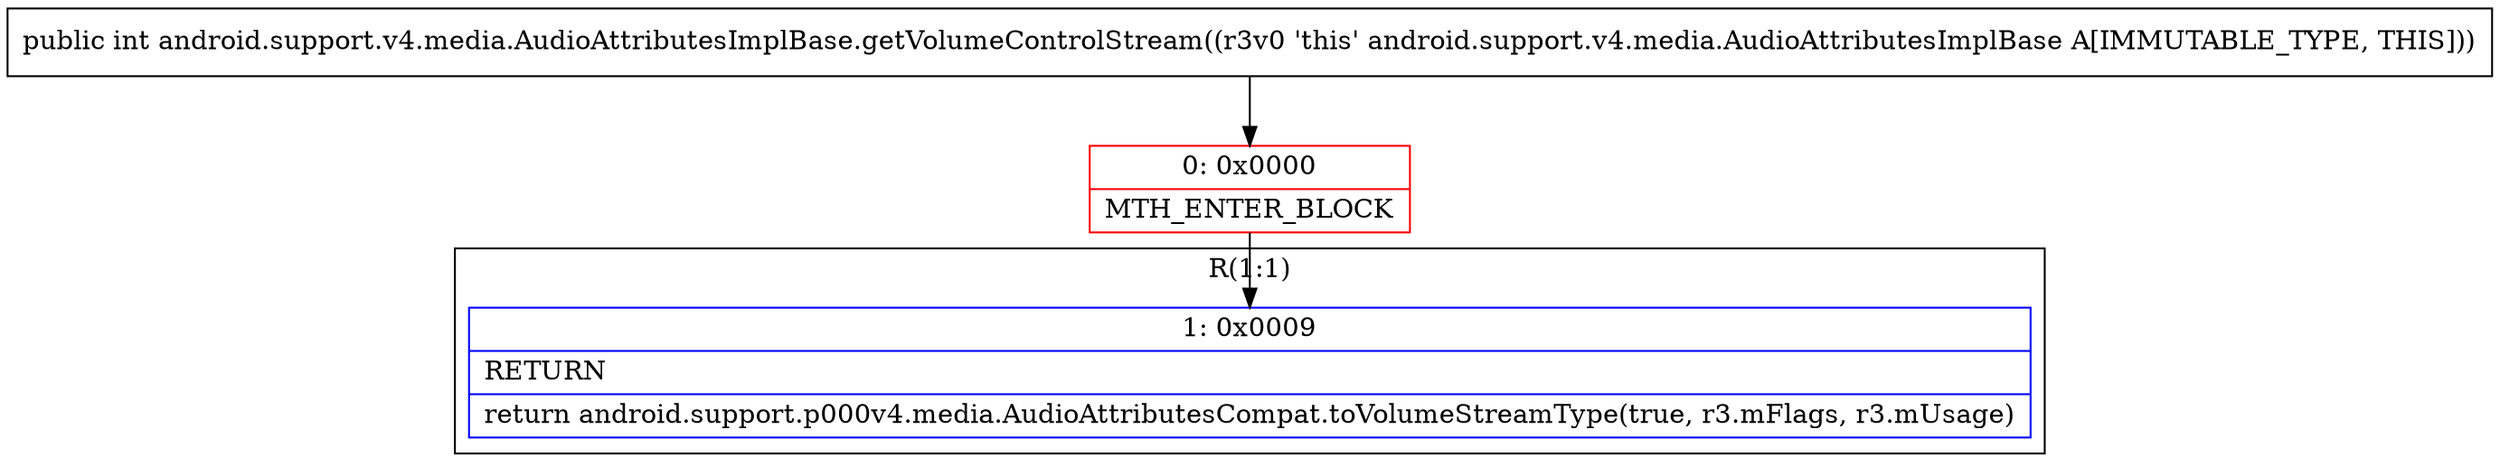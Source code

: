 digraph "CFG forandroid.support.v4.media.AudioAttributesImplBase.getVolumeControlStream()I" {
subgraph cluster_Region_565627170 {
label = "R(1:1)";
node [shape=record,color=blue];
Node_1 [shape=record,label="{1\:\ 0x0009|RETURN\l|return android.support.p000v4.media.AudioAttributesCompat.toVolumeStreamType(true, r3.mFlags, r3.mUsage)\l}"];
}
Node_0 [shape=record,color=red,label="{0\:\ 0x0000|MTH_ENTER_BLOCK\l}"];
MethodNode[shape=record,label="{public int android.support.v4.media.AudioAttributesImplBase.getVolumeControlStream((r3v0 'this' android.support.v4.media.AudioAttributesImplBase A[IMMUTABLE_TYPE, THIS])) }"];
MethodNode -> Node_0;
Node_0 -> Node_1;
}


